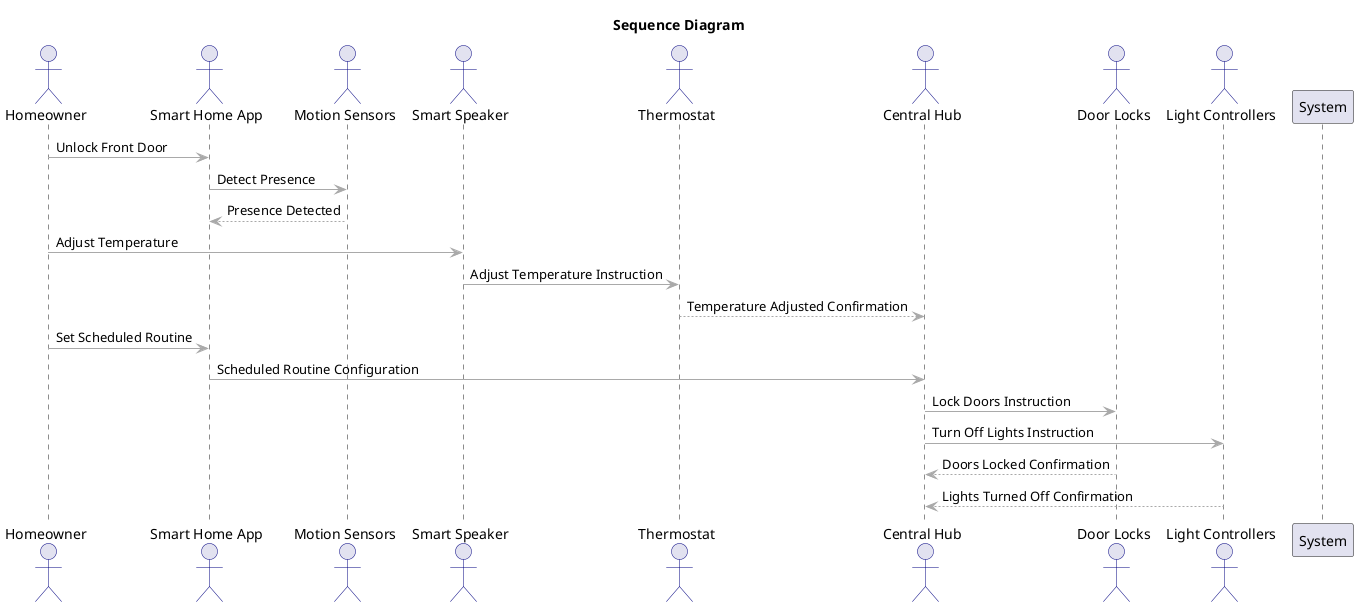 @startuml
title Sequence Diagram
skinparam sequence {
    BackgroundColor LightBlue
    BorderColor DarkBlue
    ArrowColor DarkGray
    ActorBorderColor Navy
}

actor Homeowner as "Homeowner"
actor Smart_Home_App as "Smart Home App"
actor Motion_Sensors as "Motion Sensors"
actor Smart_Speaker as "Smart Speaker"
actor Thermostat as "Thermostat"
actor Central_Hub as "Central Hub"
actor Door_Locks as "Door Locks"
actor Light_Controllers as "Light Controllers"
participant System as "System"
Homeowner -> Smart_Home_App: Unlock Front Door
Smart_Home_App -> Motion_Sensors: Detect Presence
Motion_Sensors --> Smart_Home_App: Presence Detected
Homeowner -> Smart_Speaker: Adjust Temperature
Smart_Speaker -> Thermostat: Adjust Temperature Instruction
Thermostat --> Central_Hub: Temperature Adjusted Confirmation
Homeowner -> Smart_Home_App: Set Scheduled Routine
Smart_Home_App -> Central_Hub: Scheduled Routine Configuration
Central_Hub -> Door_Locks: Lock Doors Instruction
Central_Hub -> Light_Controllers: Turn Off Lights Instruction
Door_Locks --> Central_Hub: Doors Locked Confirmation
Light_Controllers --> Central_Hub: Lights Turned Off Confirmation
@enduml